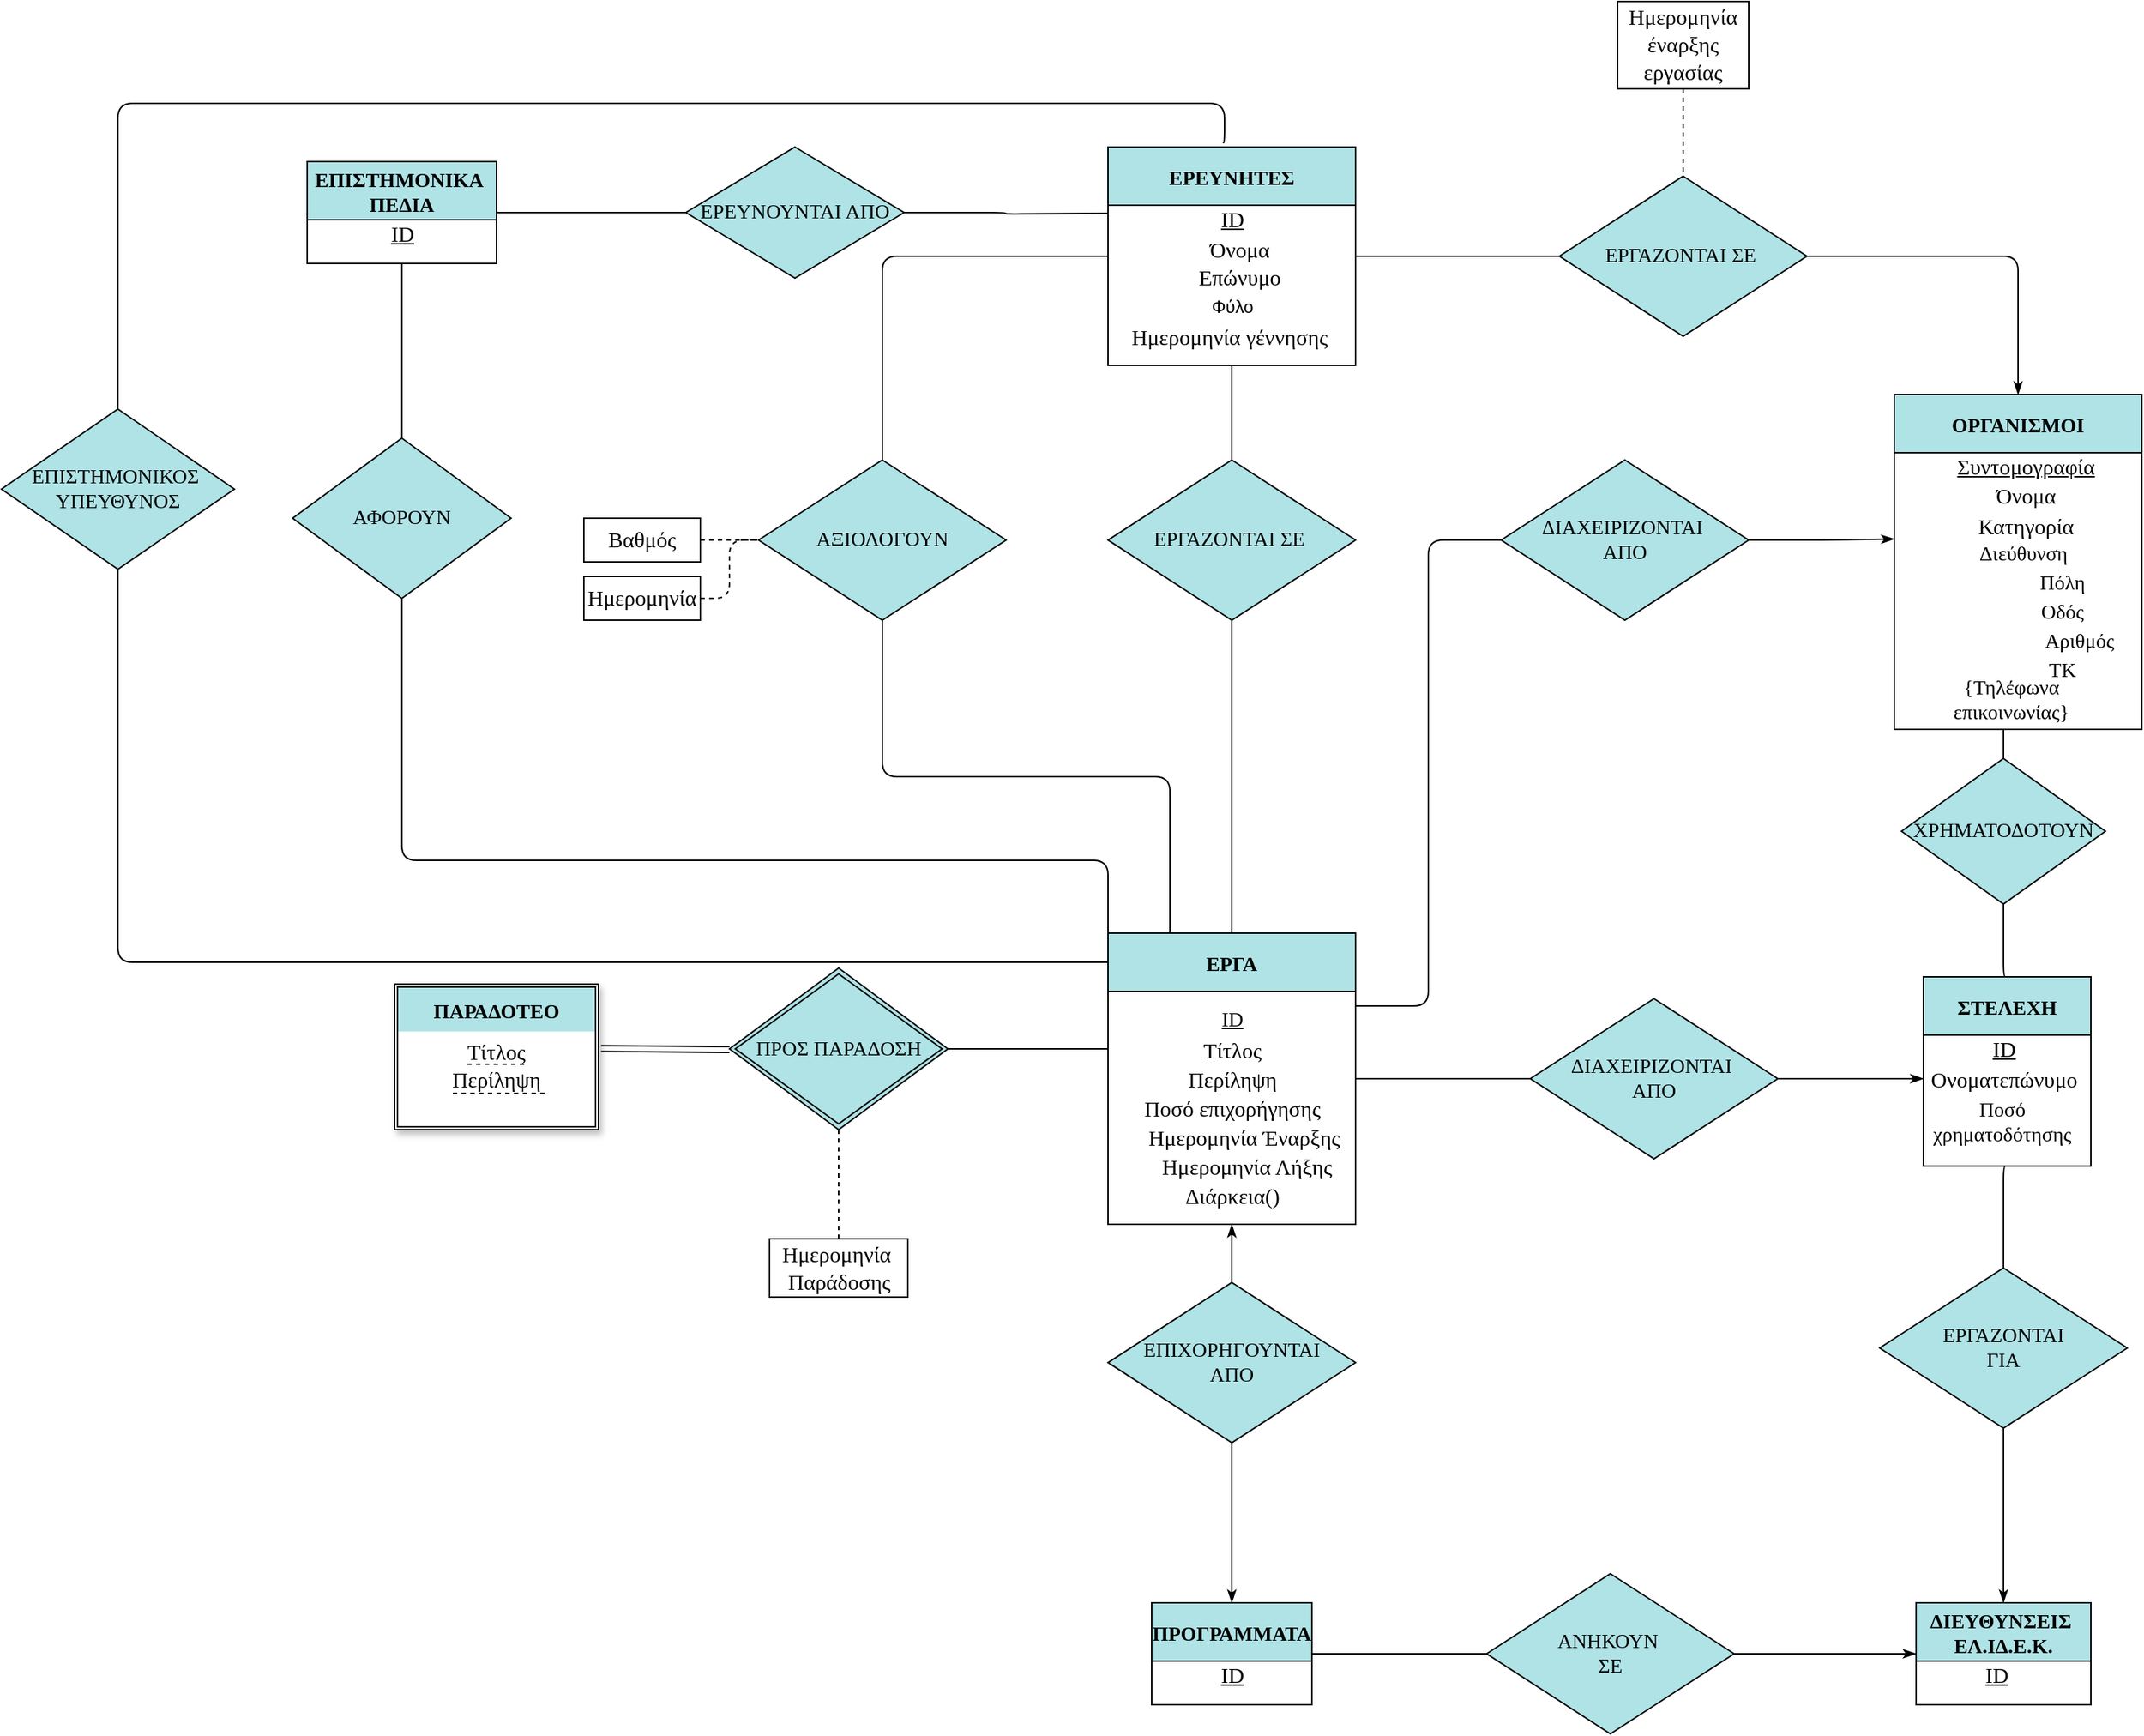 <mxfile version="17.4.6" type="device"><diagram id="R2lEEEUBdFMjLlhIrx00" name="Page-1"><mxGraphModel dx="3830" dy="2374" grid="1" gridSize="10" guides="1" tooltips="1" connect="1" arrows="1" fold="1" page="1" pageScale="1" pageWidth="850" pageHeight="1100" math="0" shadow="0" extFonts="Permanent Marker^https://fonts.googleapis.com/css?family=Permanent+Marker"><root><mxCell id="0"/><mxCell id="1" parent="0"/><mxCell id="G2TXWXVvToFYRiI8KFxF-24" style="edgeStyle=orthogonalEdgeStyle;orthogonalLoop=1;jettySize=auto;html=1;exitX=0;exitY=0.5;exitDx=0;exitDy=0;fontFamily=Times New Roman;fontSize=14;fontColor=default;startSize=40;entryX=1;entryY=0.5;entryDx=0;entryDy=0;endArrow=none;endFill=0;" parent="1" source="G2TXWXVvToFYRiI8KFxF-25" target="G2TXWXVvToFYRiI8KFxF-7" edge="1"><mxGeometry relative="1" as="geometry"><mxPoint x="560" y="-40" as="sourcePoint"/></mxGeometry></mxCell><mxCell id="G2TXWXVvToFYRiI8KFxF-7" value="ΕΡΓΑ" style="swimlane;fontSize=14;fontFamily=Times New Roman;fillColor=#b0e3e6;strokeColor=#000000;rounded=0;glass=0;swimlaneLine=1;strokeWidth=1;perimeterSpacing=0;startSize=40;" parent="1" vertex="1"><mxGeometry x="280" y="-120" width="170" height="200" as="geometry"/></mxCell><mxCell id="G2TXWXVvToFYRiI8KFxF-10" value="&lt;span&gt;&lt;font face=&quot;Times New Roman&quot; style=&quot;font-size: 15px&quot;&gt;Τίτλος&lt;/font&gt;&lt;/span&gt;" style="text;html=1;align=center;verticalAlign=middle;resizable=0;points=[];autosize=1;strokeColor=none;fillColor=none;fontSize=14;rounded=0;fontStyle=0" parent="G2TXWXVvToFYRiI8KFxF-7" vertex="1"><mxGeometry x="55" y="70" width="60" height="20" as="geometry"/></mxCell><mxCell id="G2TXWXVvToFYRiI8KFxF-11" value="&lt;font face=&quot;Times New Roman&quot; style=&quot;font-size: 15px&quot;&gt;Περίληψη&lt;/font&gt;" style="text;html=1;align=center;verticalAlign=middle;resizable=0;points=[];autosize=1;strokeColor=none;fillColor=none;fontSize=14;rounded=0;" parent="G2TXWXVvToFYRiI8KFxF-7" vertex="1"><mxGeometry x="45" y="90" width="80" height="20" as="geometry"/></mxCell><mxCell id="G2TXWXVvToFYRiI8KFxF-12" value="&lt;font face=&quot;Times New Roman&quot; style=&quot;font-size: 15px&quot;&gt;Ποσό επιχορήγησης&lt;/font&gt;" style="text;html=1;align=center;verticalAlign=middle;resizable=0;points=[];autosize=1;strokeColor=none;fillColor=none;fontSize=14;rounded=0;" parent="G2TXWXVvToFYRiI8KFxF-7" vertex="1"><mxGeometry x="15" y="110" width="140" height="20" as="geometry"/></mxCell><mxCell id="G2TXWXVvToFYRiI8KFxF-13" value="&lt;font style=&quot;font-size: 15px&quot; face=&quot;Times New Roman&quot;&gt;Ημερομηνία Έναρξης&amp;nbsp;&lt;/font&gt;" style="text;html=1;align=center;verticalAlign=middle;resizable=0;points=[];autosize=1;strokeColor=none;fillColor=none;fontSize=14;rounded=0;" parent="G2TXWXVvToFYRiI8KFxF-7" vertex="1"><mxGeometry x="20" y="130" width="150" height="20" as="geometry"/></mxCell><mxCell id="G2TXWXVvToFYRiI8KFxF-14" value="&lt;font style=&quot;font-size: 15px&quot; face=&quot;Times New Roman&quot;&gt;Ημερομηνία Λήξης&lt;/font&gt;" style="text;html=1;align=center;verticalAlign=middle;resizable=0;points=[];autosize=1;strokeColor=none;fillColor=none;fontSize=14;rounded=0;" parent="G2TXWXVvToFYRiI8KFxF-7" vertex="1"><mxGeometry x="30" y="150" width="130" height="20" as="geometry"/></mxCell><mxCell id="G2TXWXVvToFYRiI8KFxF-17" value="&lt;font style=&quot;font-size: 15px&quot; face=&quot;Times New Roman&quot;&gt;Διάρκεια()&lt;/font&gt;" style="text;html=1;align=center;verticalAlign=middle;resizable=0;points=[];autosize=1;strokeColor=none;fillColor=none;fontSize=14;rounded=0;" parent="G2TXWXVvToFYRiI8KFxF-7" vertex="1"><mxGeometry x="45" y="170" width="80" height="20" as="geometry"/></mxCell><mxCell id="R91VJGbmy0Ygrd9cGfYh-28" value="ID" style="text;html=1;align=center;verticalAlign=middle;resizable=0;points=[];autosize=1;strokeColor=none;fillColor=none;fontSize=14;fontFamily=Times New Roman;fontStyle=4" parent="G2TXWXVvToFYRiI8KFxF-7" vertex="1"><mxGeometry x="70" y="50" width="30" height="20" as="geometry"/></mxCell><mxCell id="R91VJGbmy0Ygrd9cGfYh-33" style="edgeStyle=none;rounded=1;orthogonalLoop=1;jettySize=auto;html=1;exitX=1;exitY=0.5;exitDx=0;exitDy=0;fontFamily=Times New Roman;fontSize=14;startArrow=classicThin;startFill=1;endArrow=none;endFill=0;entryX=1;entryY=0.5;entryDx=0;entryDy=0;" parent="1" target="G2TXWXVvToFYRiI8KFxF-25" edge="1"><mxGeometry relative="1" as="geometry"><mxPoint x="840" y="-20" as="sourcePoint"/></mxGeometry></mxCell><mxCell id="G2TXWXVvToFYRiI8KFxF-25" value="ΔΙΑΧΕΙΡΙΖΟΝΤΑΙ&amp;nbsp;&lt;br&gt;ΑΠΟ" style="shape=rhombus;perimeter=rhombusPerimeter;whiteSpace=wrap;html=1;align=center;rounded=0;glass=0;fontFamily=Times New Roman;fontSize=14;fontColor=default;startSize=40;strokeColor=#000000;strokeWidth=1;fillColor=#b0e3e6;" parent="1" vertex="1"><mxGeometry x="570" y="-75" width="170" height="110" as="geometry"/></mxCell><mxCell id="R91VJGbmy0Ygrd9cGfYh-21" style="edgeStyle=orthogonalEdgeStyle;rounded=1;orthogonalLoop=1;jettySize=auto;html=1;exitX=0.5;exitY=1;exitDx=0;exitDy=0;entryX=0.5;entryY=0;entryDx=0;entryDy=0;fontFamily=Times New Roman;fontSize=14;startArrow=none;startFill=0;endArrow=none;endFill=0;" parent="1" source="G2TXWXVvToFYRiI8KFxF-27" target="G2TXWXVvToFYRiI8KFxF-204" edge="1"><mxGeometry relative="1" as="geometry"><Array as="points"><mxPoint x="895" y="40"/></Array></mxGeometry></mxCell><mxCell id="G2TXWXVvToFYRiI8KFxF-27" value="ΣΤΕΛΕΧΗ" style="swimlane;fontSize=14;fontFamily=Times New Roman;fillColor=#b0e3e6;strokeColor=#000000;rounded=0;glass=0;swimlaneLine=1;strokeWidth=1;perimeterSpacing=0;startSize=40;" parent="1" vertex="1"><mxGeometry x="840" y="-90" width="115" height="130" as="geometry"><mxRectangle x="840" y="-90" width="100" height="40" as="alternateBounds"/></mxGeometry></mxCell><mxCell id="G2TXWXVvToFYRiI8KFxF-28" value="&lt;font face=&quot;Times New Roman&quot;&gt;&lt;span style=&quot;font-size: 15px&quot;&gt;&lt;u&gt;ID&lt;/u&gt;&lt;/span&gt;&lt;/font&gt;" style="text;html=1;align=center;verticalAlign=middle;resizable=0;points=[];autosize=1;strokeColor=none;fillColor=none;fontSize=14;rounded=0;" parent="G2TXWXVvToFYRiI8KFxF-27" vertex="1"><mxGeometry x="40" y="40" width="30" height="20" as="geometry"/></mxCell><mxCell id="G2TXWXVvToFYRiI8KFxF-205" value="Ονοματεπώνυμο" style="text;html=1;align=center;verticalAlign=middle;resizable=0;points=[];autosize=1;strokeColor=none;fillColor=none;fontSize=15;fontFamily=Times New Roman;fontColor=default;" parent="G2TXWXVvToFYRiI8KFxF-27" vertex="1"><mxGeometry x="-5" y="60" width="120" height="20" as="geometry"/></mxCell><mxCell id="R91VJGbmy0Ygrd9cGfYh-2" value="&lt;span&gt;&amp;nbsp; &amp;nbsp; &amp;nbsp;Ποσό &lt;br&gt;&amp;nbsp; &amp;nbsp; &amp;nbsp;χρηματοδότησης&lt;/span&gt;" style="text;html=1;align=center;verticalAlign=middle;resizable=0;points=[];autosize=1;strokeColor=none;fillColor=none;fontSize=14;fontFamily=Times New Roman;" parent="G2TXWXVvToFYRiI8KFxF-27" vertex="1"><mxGeometry x="-20" y="80" width="130" height="40" as="geometry"/></mxCell><mxCell id="G2TXWXVvToFYRiI8KFxF-57" style="edgeStyle=orthogonalEdgeStyle;orthogonalLoop=1;jettySize=auto;html=1;entryX=0.5;entryY=0;entryDx=0;entryDy=0;fontFamily=Times New Roman;fontSize=14;fontColor=default;endArrow=none;endFill=0;startSize=40;startArrow=none;" parent="1" source="G2TXWXVvToFYRiI8KFxF-60" target="G2TXWXVvToFYRiI8KFxF-27" edge="1"><mxGeometry relative="1" as="geometry"><Array as="points"><mxPoint x="895" y="-240"/></Array></mxGeometry></mxCell><mxCell id="G2TXWXVvToFYRiI8KFxF-36" value="ΟΡΓΑΝΙΣΜΟΙ" style="swimlane;fontSize=14;fontFamily=Times New Roman;fillColor=#b0e3e6;strokeColor=#000000;rounded=0;glass=0;swimlaneLine=1;strokeWidth=1;perimeterSpacing=0;startSize=40;" parent="1" vertex="1"><mxGeometry x="820" y="-490" width="170" height="230" as="geometry"/></mxCell><mxCell id="G2TXWXVvToFYRiI8KFxF-38" value="&lt;font face=&quot;Times New Roman&quot;&gt;&lt;span style=&quot;font-size: 15px&quot;&gt;&lt;u&gt;Συντομογραφία&lt;/u&gt;&lt;/span&gt;&lt;/font&gt;" style="text;html=1;align=center;verticalAlign=middle;resizable=0;points=[];autosize=1;strokeColor=none;fillColor=none;fontSize=14;rounded=0;" parent="G2TXWXVvToFYRiI8KFxF-36" vertex="1"><mxGeometry x="35" y="40" width="110" height="20" as="geometry"/></mxCell><mxCell id="G2TXWXVvToFYRiI8KFxF-39" value="&lt;font face=&quot;Times New Roman&quot; style=&quot;font-size: 15px&quot;&gt;Κατηγορία&lt;/font&gt;" style="text;html=1;align=center;verticalAlign=middle;resizable=0;points=[];autosize=1;strokeColor=none;fillColor=none;fontSize=14;rounded=0;" parent="G2TXWXVvToFYRiI8KFxF-36" vertex="1"><mxGeometry x="50" y="80" width="80" height="20" as="geometry"/></mxCell><mxCell id="G2TXWXVvToFYRiI8KFxF-45" value="Διεύθυνση&amp;nbsp;" style="text;html=1;align=center;verticalAlign=middle;resizable=0;points=[];autosize=1;strokeColor=none;fillColor=none;fontSize=14;fontFamily=Times New Roman;fontColor=default;" parent="G2TXWXVvToFYRiI8KFxF-36" vertex="1"><mxGeometry x="50" y="100" width="80" height="20" as="geometry"/></mxCell><mxCell id="G2TXWXVvToFYRiI8KFxF-46" value="Πόλη" style="text;html=1;align=center;verticalAlign=middle;resizable=0;points=[];autosize=1;strokeColor=none;fillColor=none;fontSize=14;fontFamily=Times New Roman;fontColor=default;" parent="G2TXWXVvToFYRiI8KFxF-36" vertex="1"><mxGeometry x="90" y="120" width="50" height="20" as="geometry"/></mxCell><mxCell id="G2TXWXVvToFYRiI8KFxF-47" value="Οδός" style="text;html=1;align=center;verticalAlign=middle;resizable=0;points=[];autosize=1;strokeColor=none;fillColor=none;fontSize=14;fontFamily=Times New Roman;fontColor=default;" parent="G2TXWXVvToFYRiI8KFxF-36" vertex="1"><mxGeometry x="90" y="140" width="50" height="20" as="geometry"/></mxCell><mxCell id="G2TXWXVvToFYRiI8KFxF-48" value="&amp;nbsp;Αριθμός" style="text;html=1;align=center;verticalAlign=middle;resizable=0;points=[];autosize=1;strokeColor=none;fillColor=none;fontSize=14;fontFamily=Times New Roman;fontColor=default;" parent="G2TXWXVvToFYRiI8KFxF-36" vertex="1"><mxGeometry x="90" y="160" width="70" height="20" as="geometry"/></mxCell><mxCell id="G2TXWXVvToFYRiI8KFxF-51" value="ΤΚ" style="text;html=1;align=center;verticalAlign=middle;resizable=0;points=[];autosize=1;strokeColor=none;fillColor=none;fontSize=14;fontFamily=Times New Roman;fontColor=default;" parent="G2TXWXVvToFYRiI8KFxF-36" vertex="1"><mxGeometry x="100" y="180" width="30" height="20" as="geometry"/></mxCell><mxCell id="R91VJGbmy0Ygrd9cGfYh-1" value="{Τηλέφωνα &lt;br style=&quot;font-size: 14px;&quot;&gt;επικοινωνίας}" style="text;html=1;align=center;verticalAlign=middle;resizable=0;points=[];autosize=1;strokeColor=none;fillColor=none;fontFamily=Times New Roman;fontSize=14;" parent="G2TXWXVvToFYRiI8KFxF-36" vertex="1"><mxGeometry x="35" y="190" width="90" height="40" as="geometry"/></mxCell><mxCell id="G2TXWXVvToFYRiI8KFxF-37" value="&lt;font face=&quot;Times New Roman&quot;&gt;&lt;span style=&quot;font-size: 15px&quot;&gt;&lt;span&gt;Όνομα&lt;/span&gt;&lt;/span&gt;&lt;/font&gt;" style="text;html=1;align=center;verticalAlign=middle;resizable=0;points=[];autosize=1;strokeColor=none;fillColor=none;fontSize=14;rounded=0;fontStyle=0" parent="G2TXWXVvToFYRiI8KFxF-36" vertex="1"><mxGeometry x="60" y="60" width="60" height="20" as="geometry"/></mxCell><mxCell id="R91VJGbmy0Ygrd9cGfYh-3" style="edgeStyle=orthogonalEdgeStyle;rounded=0;orthogonalLoop=1;jettySize=auto;html=1;exitX=1;exitY=0.5;exitDx=0;exitDy=0;fontFamily=Times New Roman;fontSize=14;startArrow=none;startFill=0;endArrow=classicThin;endFill=1;" parent="1" source="G2TXWXVvToFYRiI8KFxF-56" edge="1"><mxGeometry relative="1" as="geometry"><mxPoint x="820.0" y="-390.692" as="targetPoint"/></mxGeometry></mxCell><mxCell id="R91VJGbmy0Ygrd9cGfYh-4" style="edgeStyle=orthogonalEdgeStyle;rounded=1;orthogonalLoop=1;jettySize=auto;html=1;exitX=0;exitY=0.5;exitDx=0;exitDy=0;entryX=1;entryY=0.25;entryDx=0;entryDy=0;fontFamily=Times New Roman;fontSize=14;startArrow=none;startFill=0;endArrow=none;endFill=0;" parent="1" source="G2TXWXVvToFYRiI8KFxF-56" target="G2TXWXVvToFYRiI8KFxF-7" edge="1"><mxGeometry relative="1" as="geometry"/></mxCell><mxCell id="G2TXWXVvToFYRiI8KFxF-56" value="ΔΙΑΧΕΙΡΙΖΟΝΤΑΙ&amp;nbsp;&lt;br&gt;ΑΠΟ" style="shape=rhombus;perimeter=rhombusPerimeter;whiteSpace=wrap;html=1;align=center;rounded=0;glass=0;fontFamily=Times New Roman;fontSize=14;fontColor=default;startSize=40;strokeColor=#000000;strokeWidth=1;fillColor=#b0e3e6;" parent="1" vertex="1"><mxGeometry x="550" y="-445" width="170" height="110" as="geometry"/></mxCell><mxCell id="G2TXWXVvToFYRiI8KFxF-60" value="ΧΡΗΜΑΤΟΔΟΤΟΥΝ" style="shape=rhombus;perimeter=rhombusPerimeter;whiteSpace=wrap;html=1;align=center;rounded=0;glass=0;fontFamily=Times New Roman;fontSize=14;fontColor=default;startSize=40;strokeColor=#000000;strokeWidth=1;fillColor=#b0e3e6;" parent="1" vertex="1"><mxGeometry x="825" y="-240" width="140" height="100" as="geometry"/></mxCell><mxCell id="G2TXWXVvToFYRiI8KFxF-61" value="" style="edgeStyle=orthogonalEdgeStyle;orthogonalLoop=1;jettySize=auto;html=1;entryX=0.5;entryY=0;entryDx=0;entryDy=0;fontFamily=Times New Roman;fontSize=14;fontColor=default;endArrow=none;endFill=0;startSize=40;" parent="1" target="G2TXWXVvToFYRiI8KFxF-60" edge="1"><mxGeometry relative="1" as="geometry"><mxPoint x="895" y="-260" as="sourcePoint"/><mxPoint x="895" y="-90" as="targetPoint"/><Array as="points"><mxPoint x="895" y="-240"/></Array></mxGeometry></mxCell><mxCell id="G2TXWXVvToFYRiI8KFxF-164" style="edgeStyle=orthogonalEdgeStyle;orthogonalLoop=1;jettySize=auto;html=1;fontFamily=Times New Roman;fontSize=15;fontColor=default;endArrow=classicThin;endFill=1;startSize=40;targetPerimeterSpacing=-4;strokeColor=#000000;exitX=1;exitY=0.5;exitDx=0;exitDy=0;entryX=0.5;entryY=0;entryDx=0;entryDy=0;rounded=1;startArrow=none;" parent="1" source="G2TXWXVvToFYRiI8KFxF-195" target="G2TXWXVvToFYRiI8KFxF-36" edge="1"><mxGeometry relative="1" as="geometry"><mxPoint x="470" y="-600" as="sourcePoint"/><mxPoint x="910" y="-500" as="targetPoint"/></mxGeometry></mxCell><mxCell id="G2TXWXVvToFYRiI8KFxF-169" style="edgeStyle=orthogonalEdgeStyle;rounded=1;orthogonalLoop=1;jettySize=auto;html=1;exitX=0.5;exitY=1;exitDx=0;exitDy=0;entryX=0.5;entryY=0;entryDx=0;entryDy=0;fontFamily=Times New Roman;fontSize=15;fontColor=default;endArrow=none;endFill=0;startSize=40;targetPerimeterSpacing=-4;strokeColor=#000000;startArrow=none;" parent="1" source="G2TXWXVvToFYRiI8KFxF-170" target="G2TXWXVvToFYRiI8KFxF-7" edge="1"><mxGeometry relative="1" as="geometry"/></mxCell><mxCell id="G2TXWXVvToFYRiI8KFxF-64" value="ΕΡΕΥΝΗΤΕΣ" style="swimlane;fontSize=14;fontFamily=Times New Roman;fillColor=#b0e3e6;strokeColor=#000000;rounded=0;glass=0;swimlaneLine=1;strokeWidth=1;perimeterSpacing=0;startSize=40;" parent="1" vertex="1"><mxGeometry x="280" y="-660" width="170" height="150" as="geometry"/></mxCell><mxCell id="G2TXWXVvToFYRiI8KFxF-65" value="&lt;font face=&quot;Times New Roman&quot;&gt;&lt;span style=&quot;font-size: 15px&quot;&gt;&lt;u&gt;ID&lt;/u&gt;&lt;/span&gt;&lt;/font&gt;" style="text;html=1;align=center;verticalAlign=middle;resizable=0;points=[];autosize=1;strokeColor=none;fillColor=none;fontSize=14;rounded=0;" parent="G2TXWXVvToFYRiI8KFxF-64" vertex="1"><mxGeometry x="70" y="40" width="30" height="20" as="geometry"/></mxCell><mxCell id="G2TXWXVvToFYRiI8KFxF-66" value="&lt;font face=&quot;Times New Roman&quot; style=&quot;font-size: 15px&quot;&gt;Όνομα&lt;/font&gt;" style="text;html=1;align=center;verticalAlign=middle;resizable=0;points=[];autosize=1;strokeColor=none;fillColor=none;fontSize=14;rounded=0;" parent="G2TXWXVvToFYRiI8KFxF-64" vertex="1"><mxGeometry x="60" y="60" width="60" height="20" as="geometry"/></mxCell><mxCell id="G2TXWXVvToFYRiI8KFxF-67" value="&lt;font face=&quot;Times New Roman&quot;&gt;&lt;span style=&quot;font-size: 15px&quot;&gt;Επώνυμο&lt;/span&gt;&lt;/font&gt;" style="text;html=1;align=center;verticalAlign=middle;resizable=0;points=[];autosize=1;strokeColor=none;fillColor=none;fontSize=14;rounded=0;" parent="G2TXWXVvToFYRiI8KFxF-64" vertex="1"><mxGeometry x="55" y="80" width="70" height="20" as="geometry"/></mxCell><mxCell id="G2TXWXVvToFYRiI8KFxF-68" value="&lt;font style=&quot;font-size: 15px&quot; face=&quot;Times New Roman&quot;&gt;Ημερομηνία γέννησης&amp;nbsp;&lt;/font&gt;" style="text;html=1;align=center;verticalAlign=middle;resizable=0;points=[];autosize=1;strokeColor=none;fillColor=none;fontSize=14;rounded=0;" parent="G2TXWXVvToFYRiI8KFxF-64" vertex="1"><mxGeometry x="10" y="120" width="150" height="20" as="geometry"/></mxCell><mxCell id="3JYg0s6w6R2CdPl3goqe-1" value="Φύλο" style="text;html=1;align=center;verticalAlign=middle;resizable=0;points=[];autosize=1;strokeColor=none;fillColor=none;" parent="G2TXWXVvToFYRiI8KFxF-64" vertex="1"><mxGeometry x="65" y="100" width="40" height="20" as="geometry"/></mxCell><mxCell id="G2TXWXVvToFYRiI8KFxF-154" style="edgeStyle=orthogonalEdgeStyle;rounded=0;orthogonalLoop=1;jettySize=auto;html=1;exitX=1;exitY=0.5;exitDx=0;exitDy=0;entryX=0;entryY=0.5;entryDx=0;entryDy=0;fontFamily=Times New Roman;fontSize=15;fontColor=default;endArrow=none;endFill=0;startSize=40;" parent="1" source="G2TXWXVvToFYRiI8KFxF-93" target="G2TXWXVvToFYRiI8KFxF-7" edge="1"><mxGeometry relative="1" as="geometry"><Array as="points"><mxPoint x="280" y="-40"/></Array></mxGeometry></mxCell><mxCell id="G2TXWXVvToFYRiI8KFxF-93" value="ΠΡΟΣ ΠΑΡΑΔΟΣΗ" style="shape=rhombus;double=1;perimeter=rhombusPerimeter;whiteSpace=wrap;html=1;align=center;rounded=0;glass=0;labelBorderColor=none;fontFamily=Times New Roman;fontSize=14;fontColor=default;startSize=40;strokeColor=default;strokeWidth=1;fillColor=#b0e3e6;gradientColor=none;" parent="1" vertex="1"><mxGeometry x="20" y="-96" width="150" height="111" as="geometry"/></mxCell><mxCell id="G2TXWXVvToFYRiI8KFxF-141" value="" style="shape=ext;double=1;rounded=0;whiteSpace=wrap;html=1;shadow=1;glass=0;labelBorderColor=none;fontFamily=Times New Roman;fontSize=14;startSize=40;strokeWidth=1;" parent="1" vertex="1"><mxGeometry x="-210" y="-85" width="140" height="100" as="geometry"/></mxCell><mxCell id="G2TXWXVvToFYRiI8KFxF-145" value="ΠΑΡΑΔΟΤΕΟ" style="shape=table;startSize=30;container=1;collapsible=0;childLayout=tableLayout;rounded=0;shadow=0;glass=0;labelBorderColor=none;fontFamily=Times New Roman;fontSize=14;fontColor=default;strokeColor=none;strokeWidth=1;fillColor=#b0e3e6;gradientColor=none;perimeterSpacing=0;fontStyle=1" parent="1" vertex="1"><mxGeometry x="-207.5" y="-82.5" width="135" height="95" as="geometry"/></mxCell><mxCell id="G2TXWXVvToFYRiI8KFxF-146" value="" style="shape=tableRow;horizontal=0;startSize=0;swimlaneHead=0;swimlaneBody=0;top=0;left=0;bottom=0;right=0;collapsible=0;dropTarget=0;fillColor=none;points=[[0,0.5],[1,0.5]];portConstraint=eastwest;rounded=0;shadow=1;glass=0;labelBorderColor=none;fontFamily=Times New Roman;fontSize=14;fontColor=default;strokeColor=default;strokeWidth=1;" parent="G2TXWXVvToFYRiI8KFxF-145" vertex="1"><mxGeometry y="30" width="135" height="65" as="geometry"/></mxCell><mxCell id="G2TXWXVvToFYRiI8KFxF-147" value="" style="shape=partialRectangle;html=1;whiteSpace=wrap;connectable=0;overflow=hidden;fillColor=none;top=0;left=0;bottom=0;right=0;pointerEvents=1;rounded=0;shadow=1;glass=0;labelBorderColor=none;fontFamily=Times New Roman;fontSize=14;fontColor=default;startSize=40;strokeColor=default;strokeWidth=1;" parent="G2TXWXVvToFYRiI8KFxF-146" vertex="1"><mxGeometry width="135" height="65" as="geometry"><mxRectangle width="135" height="65" as="alternateBounds"/></mxGeometry></mxCell><mxCell id="G2TXWXVvToFYRiI8KFxF-152" value="Περίληψη" style="text;html=1;strokeColor=none;fillColor=none;align=center;verticalAlign=middle;whiteSpace=wrap;rounded=0;shadow=0;glass=0;labelBorderColor=none;fontFamily=Times New Roman;fontSize=15;fontColor=default;startSize=40;" parent="1" vertex="1"><mxGeometry x="-175" y="-40" width="70" height="40" as="geometry"/></mxCell><mxCell id="G2TXWXVvToFYRiI8KFxF-150" value="&lt;span style=&quot;font-family: &amp;quot;helvetica&amp;quot; ; font-size: 14px&quot;&gt;&lt;font face=&quot;Times New Roman&quot; style=&quot;font-size: 15px&quot;&gt;Τίτλος&lt;/font&gt;&lt;/span&gt;" style="text;html=1;strokeColor=none;fillColor=none;align=center;verticalAlign=middle;whiteSpace=wrap;rounded=0;shadow=0;glass=0;labelBorderColor=none;fontFamily=Times New Roman;fontSize=15;fontColor=default;startSize=40;dashed=1;fontStyle=0" parent="1" vertex="1"><mxGeometry x="-170" y="-54.5" width="60" height="30" as="geometry"/></mxCell><mxCell id="G2TXWXVvToFYRiI8KFxF-156" value="" style="shape=link;html=1;rounded=0;fontFamily=Times New Roman;fontSize=15;fontColor=default;endArrow=none;endFill=0;startSize=40;sourcePerimeterSpacing=-2;targetPerimeterSpacing=-4;exitX=1.032;exitY=0.18;exitDx=0;exitDy=0;exitPerimeter=0;width=-4;" parent="1" source="G2TXWXVvToFYRiI8KFxF-146" edge="1"><mxGeometry relative="1" as="geometry"><mxPoint x="-60" y="-40" as="sourcePoint"/><mxPoint x="20" y="-40" as="targetPoint"/></mxGeometry></mxCell><mxCell id="G2TXWXVvToFYRiI8KFxF-158" value="ΠΡΟΓΡΑΜΜΑΤΑ" style="swimlane;fontSize=14;fontFamily=Times New Roman;fillColor=#b0e3e6;strokeColor=#000000;rounded=0;glass=0;swimlaneLine=1;strokeWidth=1;perimeterSpacing=0;startSize=40;" parent="1" vertex="1"><mxGeometry x="310" y="340" width="110" height="70" as="geometry"/></mxCell><mxCell id="G2TXWXVvToFYRiI8KFxF-159" value="&lt;font face=&quot;Times New Roman&quot;&gt;&lt;span style=&quot;font-size: 15px&quot;&gt;&lt;u&gt;ID&lt;/u&gt;&lt;/span&gt;&lt;/font&gt;" style="text;html=1;align=center;verticalAlign=middle;resizable=0;points=[];autosize=1;strokeColor=none;fillColor=none;fontSize=14;rounded=0;" parent="G2TXWXVvToFYRiI8KFxF-158" vertex="1"><mxGeometry x="40" y="40" width="30" height="20" as="geometry"/></mxCell><mxCell id="G2TXWXVvToFYRiI8KFxF-170" value="ΕΡΓΑΖΟΝΤΑΙ ΣΕ&amp;nbsp;" style="shape=rhombus;perimeter=rhombusPerimeter;whiteSpace=wrap;html=1;align=center;rounded=0;glass=0;fontFamily=Times New Roman;fontSize=14;fontColor=default;startSize=40;strokeColor=#000000;strokeWidth=1;fillColor=#b0e3e6;" parent="1" vertex="1"><mxGeometry x="280" y="-445" width="170" height="110" as="geometry"/></mxCell><mxCell id="G2TXWXVvToFYRiI8KFxF-171" value="" style="edgeStyle=orthogonalEdgeStyle;rounded=1;orthogonalLoop=1;jettySize=auto;html=1;exitX=0.5;exitY=1;exitDx=0;exitDy=0;entryX=0.5;entryY=0;entryDx=0;entryDy=0;fontFamily=Times New Roman;fontSize=15;fontColor=default;endArrow=none;endFill=0;startSize=40;sourcePerimeterSpacing=-2;strokeColor=#000000;" parent="1" source="G2TXWXVvToFYRiI8KFxF-64" target="G2TXWXVvToFYRiI8KFxF-170" edge="1"><mxGeometry relative="1" as="geometry"><mxPoint x="365" y="-530" as="sourcePoint"/><mxPoint x="365" y="-120" as="targetPoint"/></mxGeometry></mxCell><mxCell id="G2TXWXVvToFYRiI8KFxF-172" value="ΑΞΙΟΛΟΓΟΥΝ" style="shape=rhombus;perimeter=rhombusPerimeter;whiteSpace=wrap;html=1;align=center;rounded=0;glass=0;fontFamily=Times New Roman;fontSize=14;fontColor=default;startSize=40;strokeColor=#000000;strokeWidth=1;fillColor=#b0e3e6;" parent="1" vertex="1"><mxGeometry x="40" y="-445" width="170" height="110" as="geometry"/></mxCell><mxCell id="G2TXWXVvToFYRiI8KFxF-182" style="edgeStyle=orthogonalEdgeStyle;rounded=1;orthogonalLoop=1;jettySize=auto;html=1;exitX=0.5;exitY=1;exitDx=0;exitDy=0;entryX=0;entryY=0;entryDx=0;entryDy=0;fontFamily=Times New Roman;fontSize=15;fontColor=default;endArrow=none;endFill=0;startSize=40;sourcePerimeterSpacing=-2;targetPerimeterSpacing=-4;strokeColor=#000000;" parent="1" source="G2TXWXVvToFYRiI8KFxF-176" target="G2TXWXVvToFYRiI8KFxF-7" edge="1"><mxGeometry relative="1" as="geometry"><Array as="points"><mxPoint x="-205" y="-170"/><mxPoint x="280" y="-170"/></Array></mxGeometry></mxCell><mxCell id="G2TXWXVvToFYRiI8KFxF-187" style="edgeStyle=orthogonalEdgeStyle;rounded=1;orthogonalLoop=1;jettySize=auto;html=1;exitX=1;exitY=0.5;exitDx=0;exitDy=0;entryX=0;entryY=0.5;entryDx=0;entryDy=0;fontFamily=Times New Roman;fontSize=15;fontColor=default;endArrow=none;endFill=0;startSize=40;sourcePerimeterSpacing=-2;targetPerimeterSpacing=-4;strokeColor=#000000;" parent="1" source="G2TXWXVvToFYRiI8KFxF-176" target="G2TXWXVvToFYRiI8KFxF-183" edge="1"><mxGeometry relative="1" as="geometry"/></mxCell><mxCell id="G2TXWXVvToFYRiI8KFxF-176" value="ΕΠΙΣΤΗΜΟΝΙΚΑ &#xA;ΠΕΔΙΑ" style="swimlane;fontSize=14;fontFamily=Times New Roman;fillColor=#b0e3e6;strokeColor=#000000;rounded=0;glass=0;swimlaneLine=1;strokeWidth=1;perimeterSpacing=0;startSize=40;" parent="1" vertex="1"><mxGeometry x="-270" y="-650" width="130" height="70" as="geometry"/></mxCell><mxCell id="G2TXWXVvToFYRiI8KFxF-177" value="&lt;font face=&quot;Times New Roman&quot;&gt;&lt;span style=&quot;font-size: 15px&quot;&gt;&lt;u&gt;ID&lt;/u&gt;&lt;/span&gt;&lt;/font&gt;" style="text;html=1;align=center;verticalAlign=middle;resizable=0;points=[];autosize=1;strokeColor=none;fillColor=none;fontSize=14;rounded=0;" parent="G2TXWXVvToFYRiI8KFxF-176" vertex="1"><mxGeometry x="50" y="40" width="30" height="20" as="geometry"/></mxCell><mxCell id="G2TXWXVvToFYRiI8KFxF-186" style="edgeStyle=orthogonalEdgeStyle;rounded=1;orthogonalLoop=1;jettySize=auto;html=1;exitX=1;exitY=0.5;exitDx=0;exitDy=0;fontFamily=Times New Roman;fontSize=15;fontColor=default;endArrow=none;endFill=0;startSize=40;sourcePerimeterSpacing=-2;targetPerimeterSpacing=-4;strokeColor=#000000;" parent="1" source="G2TXWXVvToFYRiI8KFxF-183" edge="1"><mxGeometry relative="1" as="geometry"><mxPoint x="280" y="-614.474" as="targetPoint"/></mxGeometry></mxCell><mxCell id="G2TXWXVvToFYRiI8KFxF-183" value="ΕΡΕΥΝΟΥΝΤΑΙ ΑΠΟ" style="shape=rhombus;perimeter=rhombusPerimeter;whiteSpace=wrap;html=1;align=center;rounded=0;glass=0;fontFamily=Times New Roman;fontSize=14;fontColor=default;startSize=40;strokeColor=#000000;strokeWidth=1;fillColor=#b0e3e6;" parent="1" vertex="1"><mxGeometry x="-10" y="-660" width="150" height="90" as="geometry"/></mxCell><mxCell id="G2TXWXVvToFYRiI8KFxF-188" value="ΑΦΟΡΟΥΝ" style="shape=rhombus;perimeter=rhombusPerimeter;whiteSpace=wrap;html=1;align=center;rounded=0;glass=0;fontFamily=Times New Roman;fontSize=14;fontColor=default;startSize=40;strokeColor=#000000;strokeWidth=1;fillColor=#b0e3e6;" parent="1" vertex="1"><mxGeometry x="-280" y="-460" width="150" height="110" as="geometry"/></mxCell><mxCell id="R91VJGbmy0Ygrd9cGfYh-18" style="edgeStyle=orthogonalEdgeStyle;rounded=1;orthogonalLoop=1;jettySize=auto;html=1;exitX=0.5;exitY=0;exitDx=0;exitDy=0;entryX=0.5;entryY=1;entryDx=0;entryDy=0;fontFamily=Times New Roman;fontSize=14;startArrow=classicThin;startFill=1;endArrow=none;endFill=0;" parent="1" source="G2TXWXVvToFYRiI8KFxF-189" target="G2TXWXVvToFYRiI8KFxF-204" edge="1"><mxGeometry relative="1" as="geometry"/></mxCell><mxCell id="G2TXWXVvToFYRiI8KFxF-189" value="ΔΙΕΥΘΥΝΣΕΙΣ &#xA;ΕΛ.ΙΔ.Ε.Κ." style="swimlane;fontSize=14;fontFamily=Times New Roman;fillColor=#b0e3e6;strokeColor=#000000;rounded=0;glass=0;swimlaneLine=1;strokeWidth=1;perimeterSpacing=0;startSize=40;" parent="1" vertex="1"><mxGeometry x="835" y="340" width="120" height="70" as="geometry"/></mxCell><mxCell id="G2TXWXVvToFYRiI8KFxF-190" value="&lt;font face=&quot;Times New Roman&quot;&gt;&lt;span style=&quot;font-size: 15px&quot;&gt;&lt;u&gt;ID&lt;/u&gt;&lt;/span&gt;&lt;/font&gt;" style="text;html=1;align=center;verticalAlign=middle;resizable=0;points=[];autosize=1;strokeColor=none;fillColor=none;fontSize=14;rounded=0;" parent="G2TXWXVvToFYRiI8KFxF-189" vertex="1"><mxGeometry x="40" y="40" width="30" height="20" as="geometry"/></mxCell><mxCell id="G2TXWXVvToFYRiI8KFxF-192" style="edgeStyle=orthogonalEdgeStyle;rounded=1;orthogonalLoop=1;jettySize=auto;html=1;exitX=1;exitY=0.5;exitDx=0;exitDy=0;entryX=0;entryY=0.5;entryDx=0;entryDy=0;fontFamily=Times New Roman;fontSize=15;fontColor=default;endArrow=none;endFill=0;startSize=40;sourcePerimeterSpacing=-2;targetPerimeterSpacing=-4;strokeColor=#000000;dashed=1;" parent="1" source="G2TXWXVvToFYRiI8KFxF-191" target="G2TXWXVvToFYRiI8KFxF-172" edge="1"><mxGeometry relative="1" as="geometry"/></mxCell><mxCell id="G2TXWXVvToFYRiI8KFxF-191" value="&lt;font style=&quot;font-size: 15px&quot;&gt;Βαθμός&lt;/font&gt;" style="rounded=0;whiteSpace=wrap;html=1;glass=0;fontFamily=Times New Roman;fontSize=14;startSize=40;strokeWidth=1;" parent="1" vertex="1"><mxGeometry x="-80" y="-405" width="80" height="30" as="geometry"/></mxCell><mxCell id="G2TXWXVvToFYRiI8KFxF-194" style="edgeStyle=orthogonalEdgeStyle;rounded=1;orthogonalLoop=1;jettySize=auto;html=1;exitX=1;exitY=0.5;exitDx=0;exitDy=0;entryX=0;entryY=0.5;entryDx=0;entryDy=0;fontFamily=Times New Roman;fontSize=15;fontColor=default;endArrow=none;endFill=0;startSize=40;sourcePerimeterSpacing=-2;targetPerimeterSpacing=-4;strokeColor=#000000;dashed=1;" parent="1" source="G2TXWXVvToFYRiI8KFxF-193" target="G2TXWXVvToFYRiI8KFxF-172" edge="1"><mxGeometry relative="1" as="geometry"/></mxCell><mxCell id="G2TXWXVvToFYRiI8KFxF-193" value="&lt;font style=&quot;font-size: 15px&quot;&gt;Ημερομηνία&lt;/font&gt;" style="rounded=0;whiteSpace=wrap;html=1;glass=0;fontFamily=Times New Roman;fontSize=14;startSize=40;strokeWidth=1;" parent="1" vertex="1"><mxGeometry x="-80" y="-365" width="80" height="30" as="geometry"/></mxCell><mxCell id="G2TXWXVvToFYRiI8KFxF-195" value="ΕΡΓΑΖΟΝΤΑΙ ΣΕ&amp;nbsp;" style="shape=rhombus;perimeter=rhombusPerimeter;whiteSpace=wrap;html=1;align=center;rounded=0;glass=0;fontFamily=Times New Roman;fontSize=14;fontColor=default;startSize=40;strokeColor=#000000;strokeWidth=1;fillColor=#b0e3e6;" parent="1" vertex="1"><mxGeometry x="590" y="-640" width="170" height="110" as="geometry"/></mxCell><mxCell id="G2TXWXVvToFYRiI8KFxF-196" value="" style="edgeStyle=orthogonalEdgeStyle;orthogonalLoop=1;jettySize=auto;html=1;fontFamily=Times New Roman;fontSize=15;fontColor=default;endArrow=none;endFill=0;startSize=40;sourcePerimeterSpacing=-2;strokeColor=#000000;exitX=1;exitY=0.5;exitDx=0;exitDy=0;entryX=0;entryY=0.5;entryDx=0;entryDy=0;rounded=1;" parent="1" source="G2TXWXVvToFYRiI8KFxF-64" target="G2TXWXVvToFYRiI8KFxF-195" edge="1"><mxGeometry relative="1" as="geometry"><mxPoint x="450" y="-595" as="sourcePoint"/><mxPoint x="905" y="-490" as="targetPoint"/></mxGeometry></mxCell><mxCell id="G2TXWXVvToFYRiI8KFxF-199" style="edgeStyle=orthogonalEdgeStyle;rounded=1;orthogonalLoop=1;jettySize=auto;html=1;exitX=0.5;exitY=1;exitDx=0;exitDy=0;dashed=1;fontFamily=Times New Roman;fontSize=15;fontColor=default;endArrow=none;endFill=0;startSize=40;sourcePerimeterSpacing=-2;targetPerimeterSpacing=-4;strokeColor=#000000;entryX=0.5;entryY=0;entryDx=0;entryDy=0;" parent="1" source="G2TXWXVvToFYRiI8KFxF-198" target="G2TXWXVvToFYRiI8KFxF-195" edge="1"><mxGeometry relative="1" as="geometry"><mxPoint x="665" y="-680" as="targetPoint"/></mxGeometry></mxCell><mxCell id="G2TXWXVvToFYRiI8KFxF-198" value="&lt;font style=&quot;font-size: 15px&quot;&gt;Ημερομηνία έναρξης εργασίας&lt;/font&gt;" style="rounded=0;whiteSpace=wrap;html=1;glass=0;fontFamily=Times New Roman;fontSize=14;startSize=40;strokeWidth=1;" parent="1" vertex="1"><mxGeometry x="630" y="-760" width="90" height="60" as="geometry"/></mxCell><mxCell id="R91VJGbmy0Ygrd9cGfYh-14" style="edgeStyle=orthogonalEdgeStyle;rounded=1;orthogonalLoop=1;jettySize=auto;html=1;exitX=0.5;exitY=1;exitDx=0;exitDy=0;entryX=0.5;entryY=0;entryDx=0;entryDy=0;fontFamily=Times New Roman;fontSize=14;startArrow=none;startFill=0;endArrow=classicThin;endFill=1;" parent="1" source="G2TXWXVvToFYRiI8KFxF-203" target="G2TXWXVvToFYRiI8KFxF-158" edge="1"><mxGeometry relative="1" as="geometry"/></mxCell><mxCell id="G2TXWXVvToFYRiI8KFxF-203" value="ΕΠΙΧΟΡΗΓΟΥΝΤΑΙ&lt;br&gt;ΑΠΟ" style="shape=rhombus;perimeter=rhombusPerimeter;whiteSpace=wrap;html=1;align=center;rounded=0;glass=0;fontFamily=Times New Roman;fontSize=14;fontColor=default;startSize=40;strokeColor=#000000;strokeWidth=1;fillColor=#b0e3e6;" parent="1" vertex="1"><mxGeometry x="280" y="120" width="170" height="110" as="geometry"/></mxCell><mxCell id="G2TXWXVvToFYRiI8KFxF-204" value="ΕΡΓΑΖΟΝΤΑΙ&lt;br&gt;ΓΙΑ" style="shape=rhombus;perimeter=rhombusPerimeter;whiteSpace=wrap;html=1;align=center;rounded=0;glass=0;fontFamily=Times New Roman;fontSize=14;fontColor=default;startSize=40;strokeColor=#000000;strokeWidth=1;fillColor=#b0e3e6;" parent="1" vertex="1"><mxGeometry x="810" y="110" width="170" height="110" as="geometry"/></mxCell><mxCell id="G2TXWXVvToFYRiI8KFxF-210" value="ΕΠΙΣΤΗΜΟΝΙΚΟΣ&amp;nbsp;&lt;br&gt;ΥΠΕΥΘΥΝΟΣ" style="shape=rhombus;perimeter=rhombusPerimeter;whiteSpace=wrap;html=1;align=center;rounded=0;glass=0;fontFamily=Times New Roman;fontSize=14;fontColor=default;startSize=40;strokeColor=#000000;strokeWidth=1;fillColor=#b0e3e6;" parent="1" vertex="1"><mxGeometry x="-480" y="-480" width="160" height="110" as="geometry"/></mxCell><mxCell id="R91VJGbmy0Ygrd9cGfYh-15" style="edgeStyle=orthogonalEdgeStyle;rounded=1;orthogonalLoop=1;jettySize=auto;html=1;exitX=0;exitY=0.5;exitDx=0;exitDy=0;entryX=1;entryY=0.5;entryDx=0;entryDy=0;fontFamily=Times New Roman;fontSize=14;startArrow=none;startFill=0;endArrow=none;endFill=0;" parent="1" source="G2TXWXVvToFYRiI8KFxF-213" target="G2TXWXVvToFYRiI8KFxF-158" edge="1"><mxGeometry relative="1" as="geometry"/></mxCell><mxCell id="R91VJGbmy0Ygrd9cGfYh-16" style="edgeStyle=orthogonalEdgeStyle;rounded=1;orthogonalLoop=1;jettySize=auto;html=1;exitX=1;exitY=0.5;exitDx=0;exitDy=0;entryX=0;entryY=0.5;entryDx=0;entryDy=0;fontFamily=Times New Roman;fontSize=14;startArrow=none;startFill=0;endArrow=classicThin;endFill=1;" parent="1" source="G2TXWXVvToFYRiI8KFxF-213" target="G2TXWXVvToFYRiI8KFxF-189" edge="1"><mxGeometry relative="1" as="geometry"/></mxCell><mxCell id="G2TXWXVvToFYRiI8KFxF-213" value="ΑΝΗΚΟΥΝ&amp;nbsp;&lt;br&gt;ΣΕ" style="shape=rhombus;perimeter=rhombusPerimeter;whiteSpace=wrap;html=1;align=center;rounded=0;glass=0;fontFamily=Times New Roman;fontSize=14;fontColor=default;startSize=40;strokeColor=#000000;strokeWidth=1;fillColor=#b0e3e6;" parent="1" vertex="1"><mxGeometry x="540" y="320" width="170" height="110" as="geometry"/></mxCell><mxCell id="R91VJGbmy0Ygrd9cGfYh-8" value="" style="endArrow=none;dashed=1;html=1;rounded=1;fontFamily=Times New Roman;fontSize=14;" parent="1" edge="1"><mxGeometry width="50" height="50" relative="1" as="geometry"><mxPoint x="-160" y="-30" as="sourcePoint"/><mxPoint x="-120" y="-30" as="targetPoint"/></mxGeometry></mxCell><mxCell id="R91VJGbmy0Ygrd9cGfYh-9" value="" style="endArrow=none;dashed=1;html=1;rounded=1;fontFamily=Times New Roman;fontSize=14;entryX=1;entryY=0.75;entryDx=0;entryDy=0;" parent="1" target="G2TXWXVvToFYRiI8KFxF-152" edge="1"><mxGeometry width="50" height="50" relative="1" as="geometry"><mxPoint x="-170" y="-10" as="sourcePoint"/><mxPoint x="-130" y="-10" as="targetPoint"/></mxGeometry></mxCell><mxCell id="R91VJGbmy0Ygrd9cGfYh-11" value="" style="html=1;rounded=1;fontFamily=Times New Roman;fontSize=14;startArrow=none;startFill=0;endArrow=none;endFill=0;exitX=0.5;exitY=1;exitDx=0;exitDy=0;entryX=0.25;entryY=0;entryDx=0;entryDy=0;edgeStyle=orthogonalEdgeStyle;" parent="1" source="G2TXWXVvToFYRiI8KFxF-172" target="G2TXWXVvToFYRiI8KFxF-7" edge="1"><mxGeometry relative="1" as="geometry"><mxPoint x="-190" y="-190" as="sourcePoint"/><mxPoint x="-30" y="-190" as="targetPoint"/></mxGeometry></mxCell><mxCell id="G2TXWXVvToFYRiI8KFxF-173" style="edgeStyle=orthogonalEdgeStyle;rounded=1;orthogonalLoop=1;jettySize=auto;html=1;exitX=0;exitY=0.5;exitDx=0;exitDy=0;entryX=0.5;entryY=0;entryDx=0;entryDy=0;fontFamily=Times New Roman;fontSize=15;fontColor=default;endArrow=none;endFill=0;sourcePerimeterSpacing=-2;targetPerimeterSpacing=-4;strokeColor=#000000;startArrow=none;startFill=0;" parent="1" source="G2TXWXVvToFYRiI8KFxF-64" target="G2TXWXVvToFYRiI8KFxF-172" edge="1"><mxGeometry relative="1" as="geometry"/></mxCell><mxCell id="R91VJGbmy0Ygrd9cGfYh-25" style="edgeStyle=orthogonalEdgeStyle;rounded=1;orthogonalLoop=1;jettySize=auto;html=1;exitX=0.5;exitY=1;exitDx=0;exitDy=0;entryX=0.5;entryY=0;entryDx=0;entryDy=0;fontFamily=Times New Roman;fontSize=14;startArrow=classicThin;startFill=1;endArrow=none;endFill=0;" parent="1" source="G2TXWXVvToFYRiI8KFxF-7" target="G2TXWXVvToFYRiI8KFxF-203" edge="1"><mxGeometry relative="1" as="geometry"/></mxCell><mxCell id="3JYg0s6w6R2CdPl3goqe-7" style="edgeStyle=orthogonalEdgeStyle;rounded=0;orthogonalLoop=1;jettySize=auto;html=1;exitX=0.5;exitY=0;exitDx=0;exitDy=0;entryX=0.5;entryY=1;entryDx=0;entryDy=0;startArrow=none;startFill=0;endArrow=none;endFill=0;dashed=1;" parent="1" source="3JYg0s6w6R2CdPl3goqe-5" target="G2TXWXVvToFYRiI8KFxF-93" edge="1"><mxGeometry relative="1" as="geometry"/></mxCell><mxCell id="3JYg0s6w6R2CdPl3goqe-5" value="&lt;font style=&quot;font-size: 15px&quot;&gt;Ημερομηνία&amp;nbsp;&lt;br&gt;Παράδοσης&lt;br&gt;&lt;/font&gt;" style="rounded=0;whiteSpace=wrap;html=1;glass=0;fontFamily=Times New Roman;fontSize=14;startSize=40;strokeWidth=1;" parent="1" vertex="1"><mxGeometry x="47.5" y="90" width="95" height="40" as="geometry"/></mxCell><mxCell id="hBeEkvvB2t-hjcbXE9J7-2" style="edgeStyle=orthogonalEdgeStyle;rounded=1;orthogonalLoop=1;jettySize=auto;html=1;exitX=0.5;exitY=1;exitDx=0;exitDy=0;fontFamily=Times New Roman;fontSize=15;fontColor=default;endArrow=none;endFill=0;startSize=40;sourcePerimeterSpacing=-2;targetPerimeterSpacing=-4;strokeColor=#000000;" edge="1" parent="1" source="G2TXWXVvToFYRiI8KFxF-210"><mxGeometry relative="1" as="geometry"><Array as="points"><mxPoint x="-400" y="-100"/><mxPoint x="280" y="-100"/></Array><mxPoint x="-195" y="-570" as="sourcePoint"/><mxPoint x="280" y="-100" as="targetPoint"/></mxGeometry></mxCell><mxCell id="hBeEkvvB2t-hjcbXE9J7-7" style="edgeStyle=orthogonalEdgeStyle;rounded=1;orthogonalLoop=1;jettySize=auto;html=1;exitX=0.5;exitY=0;exitDx=0;exitDy=0;fontFamily=Times New Roman;fontSize=15;fontColor=default;endArrow=none;endFill=0;startSize=40;sourcePerimeterSpacing=-2;targetPerimeterSpacing=-4;strokeColor=#000000;entryX=0.464;entryY=-0.02;entryDx=0;entryDy=0;entryPerimeter=0;" edge="1" parent="1" source="G2TXWXVvToFYRiI8KFxF-210" target="G2TXWXVvToFYRiI8KFxF-64"><mxGeometry relative="1" as="geometry"><Array as="points"><mxPoint x="-400" y="-690"/><mxPoint x="360" y="-690"/><mxPoint x="360" y="-663"/></Array><mxPoint x="-390" y="-360" as="sourcePoint"/><mxPoint x="360" y="-670" as="targetPoint"/></mxGeometry></mxCell></root></mxGraphModel></diagram></mxfile>